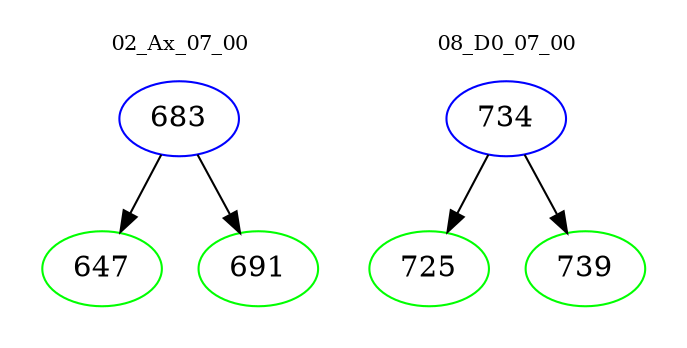 digraph{
subgraph cluster_0 {
color = white
label = "02_Ax_07_00";
fontsize=10;
T0_683 [label="683", color="blue"]
T0_683 -> T0_647 [color="black"]
T0_647 [label="647", color="green"]
T0_683 -> T0_691 [color="black"]
T0_691 [label="691", color="green"]
}
subgraph cluster_1 {
color = white
label = "08_D0_07_00";
fontsize=10;
T1_734 [label="734", color="blue"]
T1_734 -> T1_725 [color="black"]
T1_725 [label="725", color="green"]
T1_734 -> T1_739 [color="black"]
T1_739 [label="739", color="green"]
}
}
